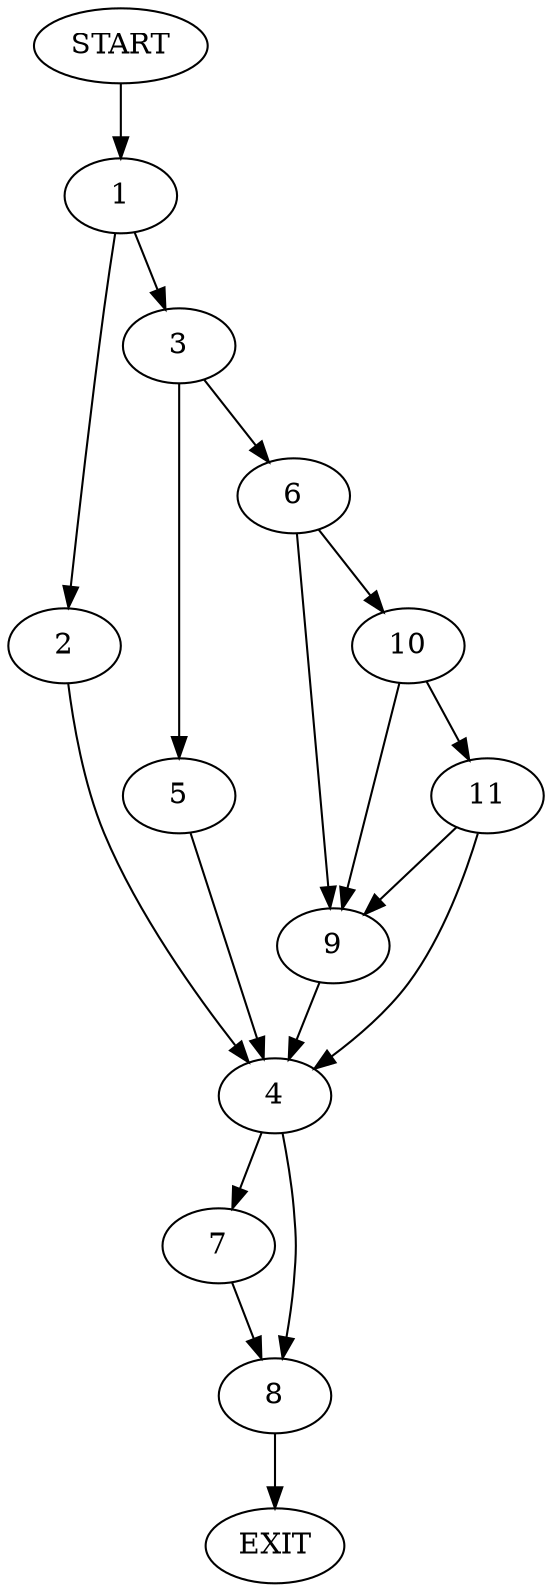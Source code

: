 digraph {
0 [label="START"]
12 [label="EXIT"]
0 -> 1
1 -> 2
1 -> 3
2 -> 4
3 -> 5
3 -> 6
4 -> 7
4 -> 8
5 -> 4
6 -> 9
6 -> 10
9 -> 4
10 -> 9
10 -> 11
11 -> 9
11 -> 4
8 -> 12
7 -> 8
}
